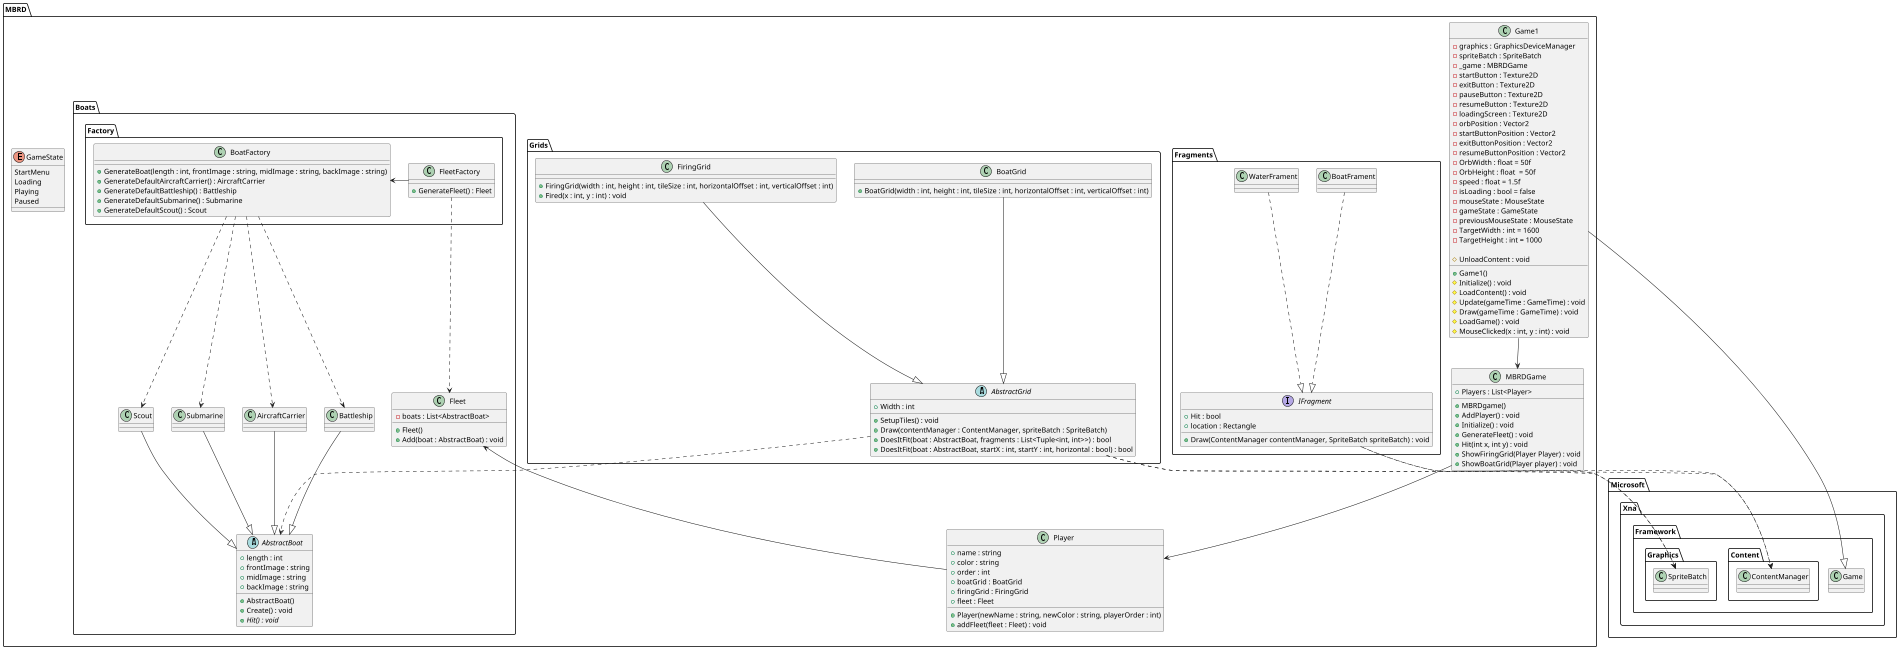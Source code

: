 ﻿@startuml
set namespaceSeparator ::
scale max 1900 width

MBRD::Game1 -up-|> Microsoft::Xna::Framework::Game
MBRD::Game1 --> MBRD::MBRDGame 
MBRD::Game1::GameState -right-> MBRD::GameState
MBRD::MBRDGame --> MBRD::Player

MBRD::Boats::Fleet <-- MBRD::Player 
MBRD::Boats::AircraftCarrier --|> MBRD::Boats::AbstractBoat
MBRD::Boats::Battleship --|> MBRD::Boats::AbstractBoat
MBRD::Boats::Scout --|> MBRD::Boats::AbstractBoat
MBRD::Boats::Submarine --|> MBRD::Boats::AbstractBoat
MBRD::Boats::Fleet::add .up.> MBRD::Boats::AbstractBoat 

MBRD::Boats::Factory::FleetFactory ..> MBRD::Boats::Fleet
MBRD::Boats::Factory::FleetFactory -left-> MBRD::Boats::Factory::BoatFactory
MBRD::Boats::Factory::BoatFactory ..> MBRD::Boats::AircraftCarrier 
MBRD::Boats::Factory::BoatFactory ..> MBRD::Boats::Battleship 
MBRD::Boats::Factory::BoatFactory ..> MBRD::Boats::Scout 
MBRD::Boats::Factory::BoatFactory ..> MBRD::Boats::Submarine 

MBRD::Fragments::BoatFrament ..|> MBRD::Fragments::IFragment
MBRD::Fragments::WaterFrament ..|> MBRD::Fragments::IFragment

MBRD::Fragments::IFragment ..> Microsoft::Xna::Framework::Content::ContentManager
MBRD::Fragments::IFragment .up.> Microsoft::Xna::Framework::Graphics::SpriteBatch

MBRD::Grids::AbstractGrid ..> Microsoft::Xna::Framework::Content::ContentManager
MBRD::Grids::AbstractGrid ..> Microsoft::Xna::Framework::Graphics::SpriteBatch
MBRD::Grids::AbstractGrid ..> MBRD::Boats::AbstractBoat

MBRD::Grids::BoatGrid --|> MBRD::Grids::AbstractGrid
MBRD::Grids::FiringGrid --|> MBRD::Grids::AbstractGrid

class MBRD::MBRDGame {
  +Players : List<Player>

  +MBRDgame()
  +AddPlayer() : void
  +Initialize() : void
  +GenerateFleet() : void
  +Hit(int x, int y) : void
  +ShowFiringGrid(Player Player) : void
  +ShowBoatGrid(Player player) : void  
}

class MBRD::Player {
  +name : string 
  +color : string 
  +order : int 
  +boatGrid : BoatGrid 
  +firingGrid : FiringGrid 
  +fleet : Fleet

  +Player(newName : string, newColor : string, playerOrder : int)
  +addFleet(fleet : Fleet) : void 
}

class MBRD::Boats::Fleet {
  -boats : List<AbstractBoat>

  +Fleet()
  +Add(boat : AbstractBoat) : void 
}

abstract class MBRD::Boats::AbstractBoat{
  +length : int 
  +frontImage : string 
  +midImage : string 
  +backImage : string 

  +AbstractBoat()
  +Create() : void 
  +{abstract} Hit() : void 
}

class MBRD::Boats::AircraftCarrier
class MBRD::Boats::Battleship
class MBRD::Boats::Scout
class MBRD::Boats::Submarine

class MBRD::Boats::Factory::BoatFactory {
  +GenerateBoat(length : int, frontImage : string, midImage : string, backImage : string)
  +GenerateDefaultAircraftCarrier() : AircraftCarrier 
  +GenerateDefaultBattleship() : Battleship 
  +GenerateDefaultSubmarine() : Submarine 
  +GenerateDefaultScout() : Scout 
}

class MBRD::Boats::Factory::FleetFactory {
  +GenerateFleet() : Fleet 
}

abstract class MBRD::Grids::AbstractGrid {
  +Width : int 

  +SetupTiles() : void
  +Draw(contentManager : ContentManager, spriteBatch : SpriteBatch)
  +DoesItFit(boat : AbstractBoat, fragments : List<Tuple<int, int>>) : bool
  +DoesItFit(boat : AbstractBoat, startX : int, startY : int, horizontal : bool) : bool
}

class MBRD::Grids::BoatGrid {
  +BoatGrid(width : int, height : int, tileSize : int, horizontalOffset : int, verticalOffset : int)
}

class MBRD::Grids::FiringGrid {
  +FiringGrid(width : int, height : int, tileSize : int, horizontalOffset : int, verticalOffset : int)
  +Fired(x : int, y : int) : void
}

class MBRD::Game1 {
  -graphics : GraphicsDeviceManager 
  -spriteBatch : SpriteBatch 
  -_game : MBRDGame 
  -startButton : Texture2D 
  -exitButton : Texture2D 
  -pauseButton : Texture2D 
  -resumeButton : Texture2D 
  -loadingScreen : Texture2D 
  -orbPosition : Vector2 
  -startButtonPosition : Vector2 
  -exitButtonPosition : Vector2 
  -resumeButtonPosition : Vector2 
  -OrbWidth : float = 50f
  -OrbHeight : float  = 50f
  -speed : float = 1.5f
  -isLoading : bool = false
  -mouseState : MouseState 
  -gameState : GameState 
  -previousMouseState : MouseState 
  -TargetWidth : int = 1600
  -TargetHeight : int = 1000

  +Game1()
  #Initialize() : void
  #LoadContent() : void
  #UnloadContent : void
  #Update(gameTime : GameTime) : void
  #Draw(gameTime : GameTime) : void
  #LoadGame() : void
  #MouseClicked(x : int, y : int) : void
}

interface MBRD::Fragments::IFragment {
  +Hit : bool 
  +location : Rectangle 

  +Draw(ContentManager contentManager, SpriteBatch spriteBatch) : void
}

class MBRD::Fragments::BoatFrament{
}
class MBRD::Fragments::WaterFrament {
}

enum MBRD::GameState {
 StartMenu
 Loading
 Playing
 Paused
}
@enduml